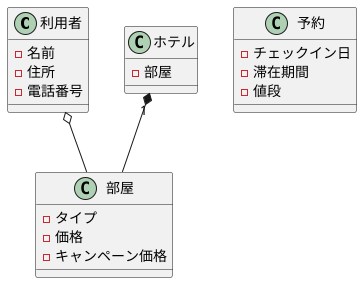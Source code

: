 @startuml 演習3-3_CL_ホテルと利用者と部屋と予約
' left to right direction
class "利用者" as user {
- 名前 
- 住所 
- 電話番号 
}
class "ホテル" as hotel {
- 部屋
}
class "部屋" as room {
- タイプ
- 価格
- キャンペーン価格
}
class "予約" as reserve {
- チェックイン日
- 滞在期間
- 値段
}
hotel "1" *-- room
user o-- room
@enduml